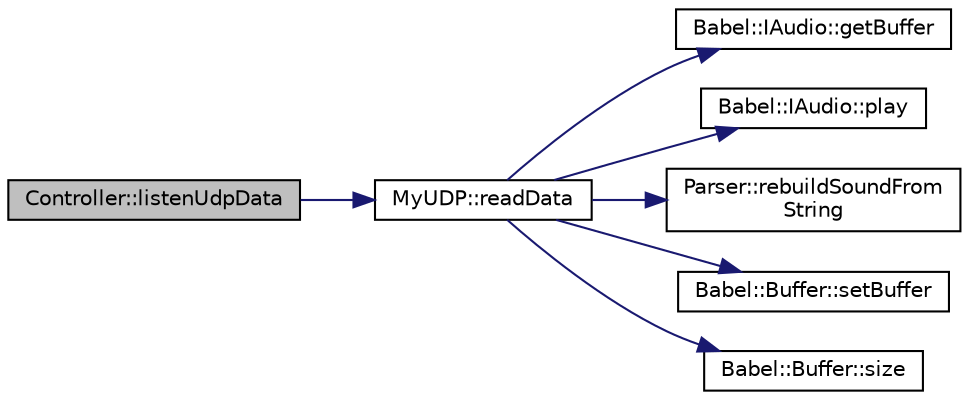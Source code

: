 digraph "Controller::listenUdpData"
{
 // LATEX_PDF_SIZE
  edge [fontname="Helvetica",fontsize="10",labelfontname="Helvetica",labelfontsize="10"];
  node [fontname="Helvetica",fontsize="10",shape=record];
  rankdir="LR";
  Node1 [label="Controller::listenUdpData",height=0.2,width=0.4,color="black", fillcolor="grey75", style="filled", fontcolor="black",tooltip=" "];
  Node1 -> Node2 [color="midnightblue",fontsize="10",style="solid",fontname="Helvetica"];
  Node2 [label="MyUDP::readData",height=0.2,width=0.4,color="black", fillcolor="white", style="filled",URL="$classMyUDP.html#a668afeade4210b95725f3e71940e19fb",tooltip=" "];
  Node2 -> Node3 [color="midnightblue",fontsize="10",style="solid",fontname="Helvetica"];
  Node3 [label="Babel::IAudio::getBuffer",height=0.2,width=0.4,color="black", fillcolor="white", style="filled",URL="$classBabel_1_1IAudio.html#ad324d6afdf8105dc701a5e748bb23406",tooltip=" "];
  Node2 -> Node4 [color="midnightblue",fontsize="10",style="solid",fontname="Helvetica"];
  Node4 [label="Babel::IAudio::play",height=0.2,width=0.4,color="black", fillcolor="white", style="filled",URL="$classBabel_1_1IAudio.html#a98056cac81922042b24c44c8ec2baa60",tooltip=" "];
  Node2 -> Node5 [color="midnightblue",fontsize="10",style="solid",fontname="Helvetica"];
  Node5 [label="Parser::rebuildSoundFrom\lString",height=0.2,width=0.4,color="black", fillcolor="white", style="filled",URL="$classParser.html#aa170d9a63b0d7fbc52324cc45fd05297",tooltip=" "];
  Node2 -> Node6 [color="midnightblue",fontsize="10",style="solid",fontname="Helvetica"];
  Node6 [label="Babel::Buffer::setBuffer",height=0.2,width=0.4,color="black", fillcolor="white", style="filled",URL="$classBabel_1_1Buffer.html#ac14caa0e15c3cf57c47e2b21f21a0eb5",tooltip=" "];
  Node2 -> Node7 [color="midnightblue",fontsize="10",style="solid",fontname="Helvetica"];
  Node7 [label="Babel::Buffer::size",height=0.2,width=0.4,color="black", fillcolor="white", style="filled",URL="$classBabel_1_1Buffer.html#ad16f52f9df6fc98b0c888180858830f0",tooltip=" "];
}

